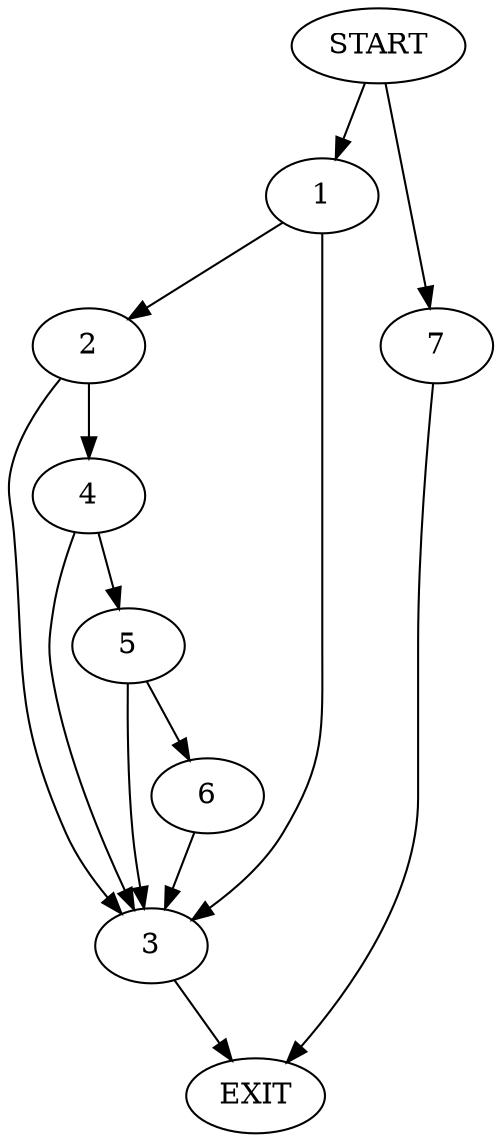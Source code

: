 digraph {
0 [label="START"]
8 [label="EXIT"]
0 -> 1
1 -> 2
1 -> 3
3 -> 8
2 -> 3
2 -> 4
4 -> 3
4 -> 5
5 -> 6
5 -> 3
6 -> 3
0 -> 7
7 -> 8
}
